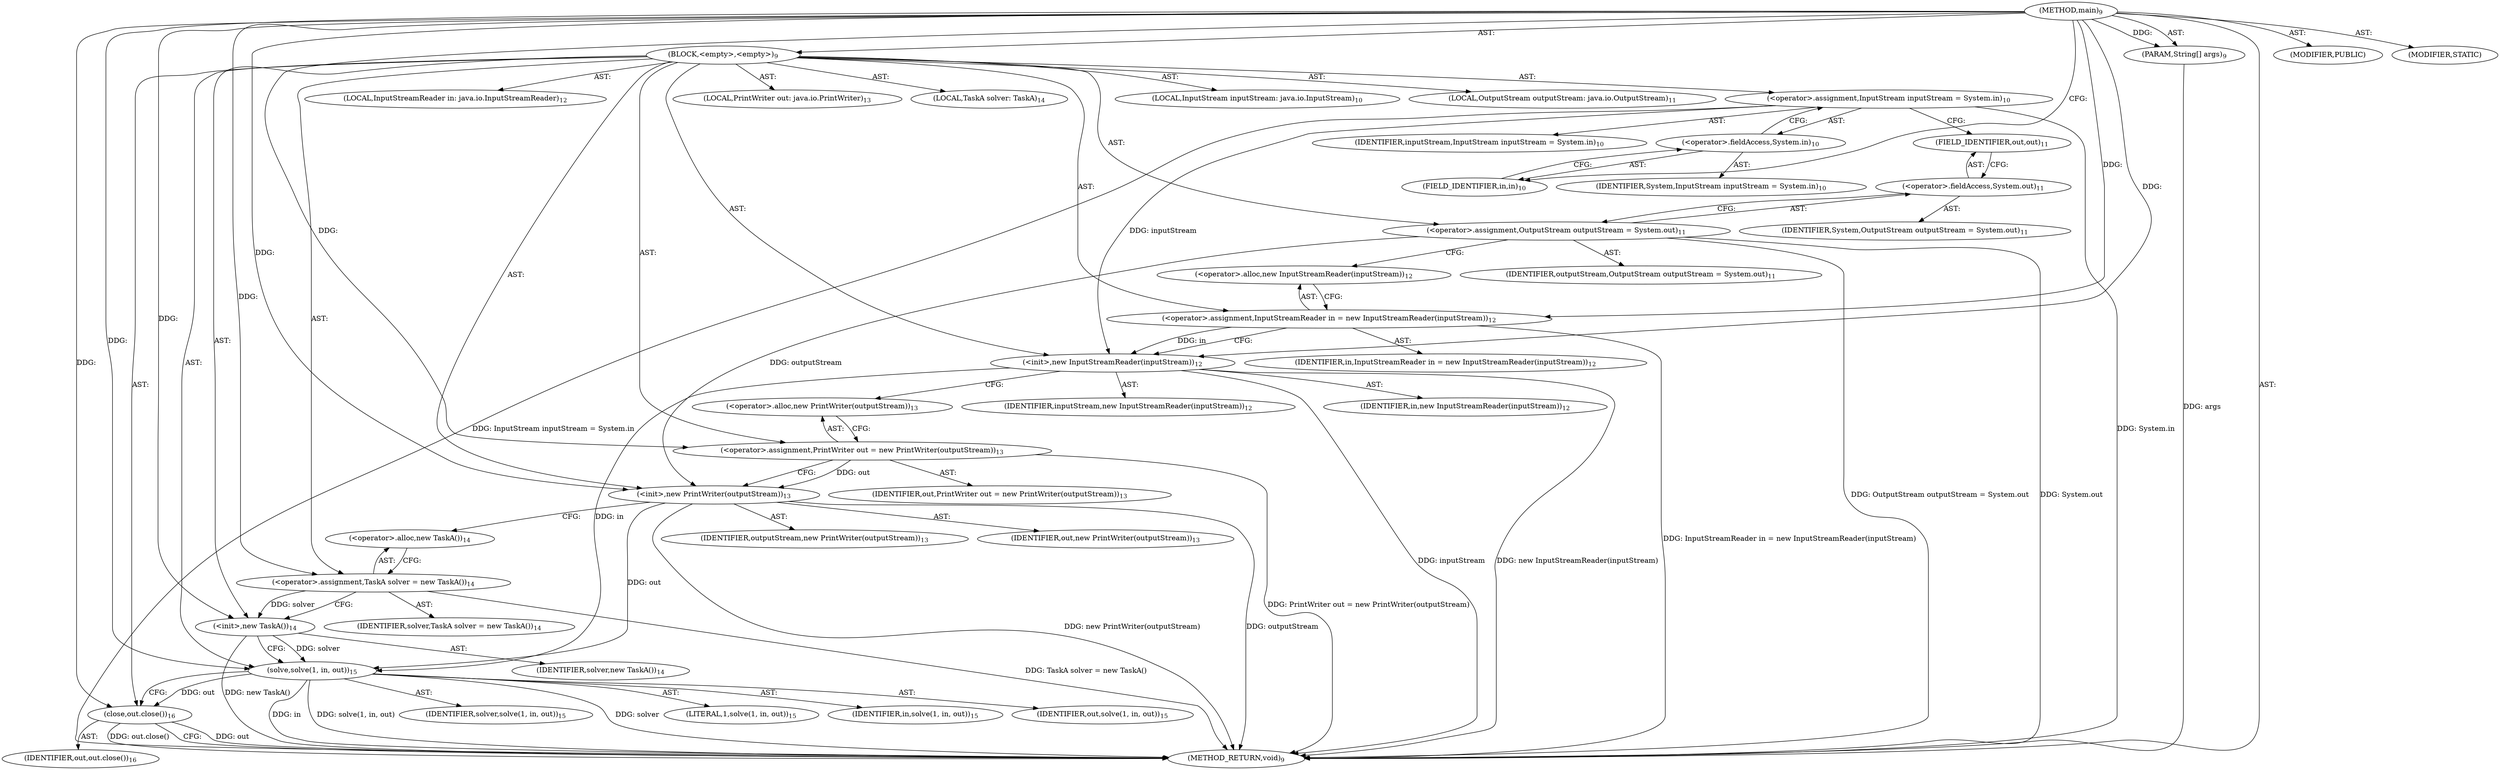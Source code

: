 digraph "main" {  
"36" [label = <(METHOD,main)<SUB>9</SUB>> ]
"37" [label = <(PARAM,String[] args)<SUB>9</SUB>> ]
"38" [label = <(BLOCK,&lt;empty&gt;,&lt;empty&gt;)<SUB>9</SUB>> ]
"39" [label = <(LOCAL,InputStream inputStream: java.io.InputStream)<SUB>10</SUB>> ]
"40" [label = <(&lt;operator&gt;.assignment,InputStream inputStream = System.in)<SUB>10</SUB>> ]
"41" [label = <(IDENTIFIER,inputStream,InputStream inputStream = System.in)<SUB>10</SUB>> ]
"42" [label = <(&lt;operator&gt;.fieldAccess,System.in)<SUB>10</SUB>> ]
"43" [label = <(IDENTIFIER,System,InputStream inputStream = System.in)<SUB>10</SUB>> ]
"44" [label = <(FIELD_IDENTIFIER,in,in)<SUB>10</SUB>> ]
"45" [label = <(LOCAL,OutputStream outputStream: java.io.OutputStream)<SUB>11</SUB>> ]
"46" [label = <(&lt;operator&gt;.assignment,OutputStream outputStream = System.out)<SUB>11</SUB>> ]
"47" [label = <(IDENTIFIER,outputStream,OutputStream outputStream = System.out)<SUB>11</SUB>> ]
"48" [label = <(&lt;operator&gt;.fieldAccess,System.out)<SUB>11</SUB>> ]
"49" [label = <(IDENTIFIER,System,OutputStream outputStream = System.out)<SUB>11</SUB>> ]
"50" [label = <(FIELD_IDENTIFIER,out,out)<SUB>11</SUB>> ]
"4" [label = <(LOCAL,InputStreamReader in: java.io.InputStreamReader)<SUB>12</SUB>> ]
"51" [label = <(&lt;operator&gt;.assignment,InputStreamReader in = new InputStreamReader(inputStream))<SUB>12</SUB>> ]
"52" [label = <(IDENTIFIER,in,InputStreamReader in = new InputStreamReader(inputStream))<SUB>12</SUB>> ]
"53" [label = <(&lt;operator&gt;.alloc,new InputStreamReader(inputStream))<SUB>12</SUB>> ]
"54" [label = <(&lt;init&gt;,new InputStreamReader(inputStream))<SUB>12</SUB>> ]
"3" [label = <(IDENTIFIER,in,new InputStreamReader(inputStream))<SUB>12</SUB>> ]
"55" [label = <(IDENTIFIER,inputStream,new InputStreamReader(inputStream))<SUB>12</SUB>> ]
"6" [label = <(LOCAL,PrintWriter out: java.io.PrintWriter)<SUB>13</SUB>> ]
"56" [label = <(&lt;operator&gt;.assignment,PrintWriter out = new PrintWriter(outputStream))<SUB>13</SUB>> ]
"57" [label = <(IDENTIFIER,out,PrintWriter out = new PrintWriter(outputStream))<SUB>13</SUB>> ]
"58" [label = <(&lt;operator&gt;.alloc,new PrintWriter(outputStream))<SUB>13</SUB>> ]
"59" [label = <(&lt;init&gt;,new PrintWriter(outputStream))<SUB>13</SUB>> ]
"5" [label = <(IDENTIFIER,out,new PrintWriter(outputStream))<SUB>13</SUB>> ]
"60" [label = <(IDENTIFIER,outputStream,new PrintWriter(outputStream))<SUB>13</SUB>> ]
"8" [label = <(LOCAL,TaskA solver: TaskA)<SUB>14</SUB>> ]
"61" [label = <(&lt;operator&gt;.assignment,TaskA solver = new TaskA())<SUB>14</SUB>> ]
"62" [label = <(IDENTIFIER,solver,TaskA solver = new TaskA())<SUB>14</SUB>> ]
"63" [label = <(&lt;operator&gt;.alloc,new TaskA())<SUB>14</SUB>> ]
"64" [label = <(&lt;init&gt;,new TaskA())<SUB>14</SUB>> ]
"7" [label = <(IDENTIFIER,solver,new TaskA())<SUB>14</SUB>> ]
"65" [label = <(solve,solve(1, in, out))<SUB>15</SUB>> ]
"66" [label = <(IDENTIFIER,solver,solve(1, in, out))<SUB>15</SUB>> ]
"67" [label = <(LITERAL,1,solve(1, in, out))<SUB>15</SUB>> ]
"68" [label = <(IDENTIFIER,in,solve(1, in, out))<SUB>15</SUB>> ]
"69" [label = <(IDENTIFIER,out,solve(1, in, out))<SUB>15</SUB>> ]
"70" [label = <(close,out.close())<SUB>16</SUB>> ]
"71" [label = <(IDENTIFIER,out,out.close())<SUB>16</SUB>> ]
"72" [label = <(MODIFIER,PUBLIC)> ]
"73" [label = <(MODIFIER,STATIC)> ]
"74" [label = <(METHOD_RETURN,void)<SUB>9</SUB>> ]
  "36" -> "37"  [ label = "AST: "] 
  "36" -> "38"  [ label = "AST: "] 
  "36" -> "72"  [ label = "AST: "] 
  "36" -> "73"  [ label = "AST: "] 
  "36" -> "74"  [ label = "AST: "] 
  "38" -> "39"  [ label = "AST: "] 
  "38" -> "40"  [ label = "AST: "] 
  "38" -> "45"  [ label = "AST: "] 
  "38" -> "46"  [ label = "AST: "] 
  "38" -> "4"  [ label = "AST: "] 
  "38" -> "51"  [ label = "AST: "] 
  "38" -> "54"  [ label = "AST: "] 
  "38" -> "6"  [ label = "AST: "] 
  "38" -> "56"  [ label = "AST: "] 
  "38" -> "59"  [ label = "AST: "] 
  "38" -> "8"  [ label = "AST: "] 
  "38" -> "61"  [ label = "AST: "] 
  "38" -> "64"  [ label = "AST: "] 
  "38" -> "65"  [ label = "AST: "] 
  "38" -> "70"  [ label = "AST: "] 
  "40" -> "41"  [ label = "AST: "] 
  "40" -> "42"  [ label = "AST: "] 
  "42" -> "43"  [ label = "AST: "] 
  "42" -> "44"  [ label = "AST: "] 
  "46" -> "47"  [ label = "AST: "] 
  "46" -> "48"  [ label = "AST: "] 
  "48" -> "49"  [ label = "AST: "] 
  "48" -> "50"  [ label = "AST: "] 
  "51" -> "52"  [ label = "AST: "] 
  "51" -> "53"  [ label = "AST: "] 
  "54" -> "3"  [ label = "AST: "] 
  "54" -> "55"  [ label = "AST: "] 
  "56" -> "57"  [ label = "AST: "] 
  "56" -> "58"  [ label = "AST: "] 
  "59" -> "5"  [ label = "AST: "] 
  "59" -> "60"  [ label = "AST: "] 
  "61" -> "62"  [ label = "AST: "] 
  "61" -> "63"  [ label = "AST: "] 
  "64" -> "7"  [ label = "AST: "] 
  "65" -> "66"  [ label = "AST: "] 
  "65" -> "67"  [ label = "AST: "] 
  "65" -> "68"  [ label = "AST: "] 
  "65" -> "69"  [ label = "AST: "] 
  "70" -> "71"  [ label = "AST: "] 
  "40" -> "50"  [ label = "CFG: "] 
  "46" -> "53"  [ label = "CFG: "] 
  "51" -> "54"  [ label = "CFG: "] 
  "54" -> "58"  [ label = "CFG: "] 
  "56" -> "59"  [ label = "CFG: "] 
  "59" -> "63"  [ label = "CFG: "] 
  "61" -> "64"  [ label = "CFG: "] 
  "64" -> "65"  [ label = "CFG: "] 
  "65" -> "70"  [ label = "CFG: "] 
  "70" -> "74"  [ label = "CFG: "] 
  "42" -> "40"  [ label = "CFG: "] 
  "48" -> "46"  [ label = "CFG: "] 
  "53" -> "51"  [ label = "CFG: "] 
  "58" -> "56"  [ label = "CFG: "] 
  "63" -> "61"  [ label = "CFG: "] 
  "44" -> "42"  [ label = "CFG: "] 
  "50" -> "48"  [ label = "CFG: "] 
  "36" -> "44"  [ label = "CFG: "] 
  "37" -> "74"  [ label = "DDG: args"] 
  "40" -> "74"  [ label = "DDG: System.in"] 
  "40" -> "74"  [ label = "DDG: InputStream inputStream = System.in"] 
  "46" -> "74"  [ label = "DDG: System.out"] 
  "46" -> "74"  [ label = "DDG: OutputStream outputStream = System.out"] 
  "51" -> "74"  [ label = "DDG: InputStreamReader in = new InputStreamReader(inputStream)"] 
  "54" -> "74"  [ label = "DDG: inputStream"] 
  "54" -> "74"  [ label = "DDG: new InputStreamReader(inputStream)"] 
  "56" -> "74"  [ label = "DDG: PrintWriter out = new PrintWriter(outputStream)"] 
  "59" -> "74"  [ label = "DDG: outputStream"] 
  "59" -> "74"  [ label = "DDG: new PrintWriter(outputStream)"] 
  "61" -> "74"  [ label = "DDG: TaskA solver = new TaskA()"] 
  "64" -> "74"  [ label = "DDG: new TaskA()"] 
  "65" -> "74"  [ label = "DDG: solver"] 
  "65" -> "74"  [ label = "DDG: in"] 
  "65" -> "74"  [ label = "DDG: solve(1, in, out)"] 
  "70" -> "74"  [ label = "DDG: out"] 
  "70" -> "74"  [ label = "DDG: out.close()"] 
  "36" -> "37"  [ label = "DDG: "] 
  "36" -> "51"  [ label = "DDG: "] 
  "36" -> "56"  [ label = "DDG: "] 
  "36" -> "61"  [ label = "DDG: "] 
  "51" -> "54"  [ label = "DDG: in"] 
  "36" -> "54"  [ label = "DDG: "] 
  "40" -> "54"  [ label = "DDG: inputStream"] 
  "56" -> "59"  [ label = "DDG: out"] 
  "36" -> "59"  [ label = "DDG: "] 
  "46" -> "59"  [ label = "DDG: outputStream"] 
  "61" -> "64"  [ label = "DDG: solver"] 
  "36" -> "64"  [ label = "DDG: "] 
  "64" -> "65"  [ label = "DDG: solver"] 
  "36" -> "65"  [ label = "DDG: "] 
  "54" -> "65"  [ label = "DDG: in"] 
  "59" -> "65"  [ label = "DDG: out"] 
  "65" -> "70"  [ label = "DDG: out"] 
  "36" -> "70"  [ label = "DDG: "] 
}
